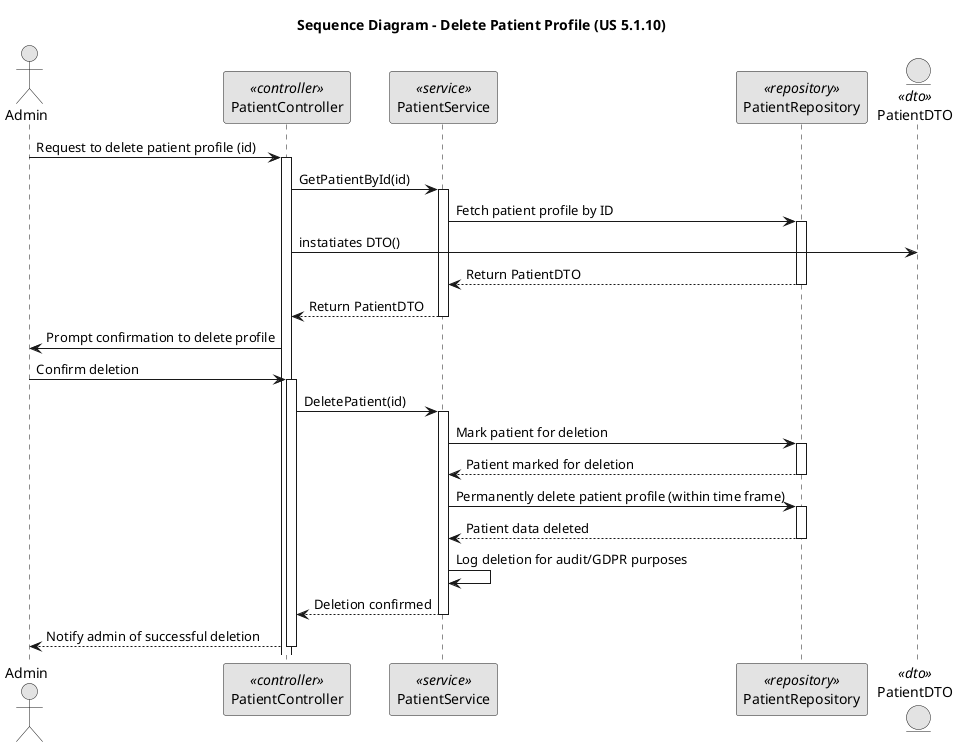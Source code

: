 @startuml
skinparam monochrome true
skinparam packageStyle rectangle
skinparam shadowing false

title Sequence Diagram - Delete Patient Profile (US 5.1.10)

actor "Admin" as Admin
participant "PatientController" as Controller <<controller>>
participant "PatientService" as Service <<service>>
participant "PatientRepository" as Repo <<repository>>
entity "PatientDTO" as PatientDTO <<dto>>

Admin -> Controller: Request to delete patient profile (id)
activate Controller

    Controller -> Service: GetPatientById(id)
    activate Service

        Service -> Repo: Fetch patient profile by ID
        activate Repo
        Controller -> PatientDTO : instatiates DTO()
        Repo --> Service: Return PatientDTO
        deactivate Repo

    Service --> Controller: Return PatientDTO
    deactivate Service

Controller -> Admin: Prompt confirmation to delete profile
Admin -> Controller: Confirm deletion
activate Controller

    Controller -> Service: DeletePatient(id)
    activate Service

        Service -> Repo: Mark patient for deletion
        activate Repo
        Repo --> Service: Patient marked for deletion
        deactivate Repo

        Service -> Repo: Permanently delete patient profile (within time frame)
        activate Repo
        Repo --> Service: Patient data deleted
        deactivate Repo

        Service -> Service: Log deletion for audit/GDPR purposes

    Service --> Controller: Deletion confirmed
    deactivate Service

Controller --> Admin: Notify admin of successful deletion
deactivate Controller

@enduml
